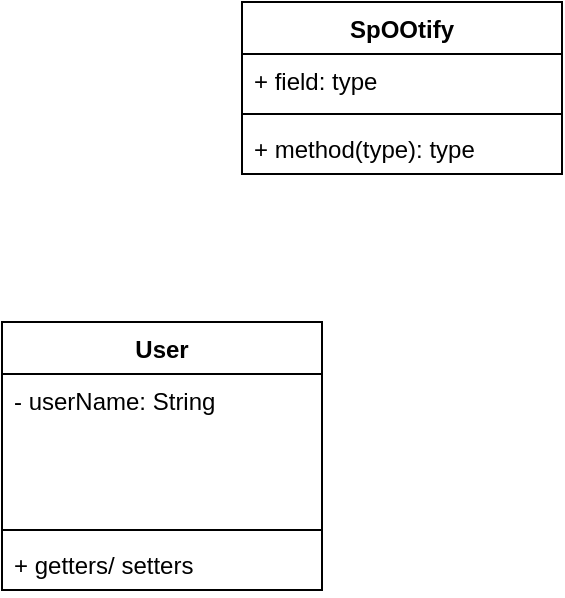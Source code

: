 <mxfile version="17.4.6" type="github"><diagram id="-nPa2TXWbpUti-kj0SZv" name="Page-1"><mxGraphModel dx="700" dy="752" grid="1" gridSize="10" guides="1" tooltips="1" connect="1" arrows="1" fold="1" page="1" pageScale="1" pageWidth="827" pageHeight="1169" math="0" shadow="0"><root><mxCell id="0"/><mxCell id="1" parent="0"/><mxCell id="o57br8bYucGBpuMk25vo-5" value="SpOOtify" style="swimlane;fontStyle=1;align=center;verticalAlign=top;childLayout=stackLayout;horizontal=1;startSize=26;horizontalStack=0;resizeParent=1;resizeParentMax=0;resizeLast=0;collapsible=1;marginBottom=0;" vertex="1" parent="1"><mxGeometry x="300" y="210" width="160" height="86" as="geometry"/></mxCell><mxCell id="o57br8bYucGBpuMk25vo-6" value="+ field: type" style="text;strokeColor=none;fillColor=none;align=left;verticalAlign=top;spacingLeft=4;spacingRight=4;overflow=hidden;rotatable=0;points=[[0,0.5],[1,0.5]];portConstraint=eastwest;" vertex="1" parent="o57br8bYucGBpuMk25vo-5"><mxGeometry y="26" width="160" height="26" as="geometry"/></mxCell><mxCell id="o57br8bYucGBpuMk25vo-7" value="" style="line;strokeWidth=1;fillColor=none;align=left;verticalAlign=middle;spacingTop=-1;spacingLeft=3;spacingRight=3;rotatable=0;labelPosition=right;points=[];portConstraint=eastwest;" vertex="1" parent="o57br8bYucGBpuMk25vo-5"><mxGeometry y="52" width="160" height="8" as="geometry"/></mxCell><mxCell id="o57br8bYucGBpuMk25vo-8" value="+ method(type): type" style="text;strokeColor=none;fillColor=none;align=left;verticalAlign=top;spacingLeft=4;spacingRight=4;overflow=hidden;rotatable=0;points=[[0,0.5],[1,0.5]];portConstraint=eastwest;" vertex="1" parent="o57br8bYucGBpuMk25vo-5"><mxGeometry y="60" width="160" height="26" as="geometry"/></mxCell><mxCell id="o57br8bYucGBpuMk25vo-9" value="User" style="swimlane;fontStyle=1;align=center;verticalAlign=top;childLayout=stackLayout;horizontal=1;startSize=26;horizontalStack=0;resizeParent=1;resizeParentMax=0;resizeLast=0;collapsible=1;marginBottom=0;" vertex="1" parent="1"><mxGeometry x="180" y="370" width="160" height="134" as="geometry"/></mxCell><mxCell id="o57br8bYucGBpuMk25vo-10" value="- userName: String&#10;" style="text;strokeColor=none;fillColor=none;align=left;verticalAlign=top;spacingLeft=4;spacingRight=4;overflow=hidden;rotatable=0;points=[[0,0.5],[1,0.5]];portConstraint=eastwest;" vertex="1" parent="o57br8bYucGBpuMk25vo-9"><mxGeometry y="26" width="160" height="74" as="geometry"/></mxCell><mxCell id="o57br8bYucGBpuMk25vo-11" value="" style="line;strokeWidth=1;fillColor=none;align=left;verticalAlign=middle;spacingTop=-1;spacingLeft=3;spacingRight=3;rotatable=0;labelPosition=right;points=[];portConstraint=eastwest;" vertex="1" parent="o57br8bYucGBpuMk25vo-9"><mxGeometry y="100" width="160" height="8" as="geometry"/></mxCell><mxCell id="o57br8bYucGBpuMk25vo-12" value="+ getters/ setters" style="text;strokeColor=none;fillColor=none;align=left;verticalAlign=top;spacingLeft=4;spacingRight=4;overflow=hidden;rotatable=0;points=[[0,0.5],[1,0.5]];portConstraint=eastwest;" vertex="1" parent="o57br8bYucGBpuMk25vo-9"><mxGeometry y="108" width="160" height="26" as="geometry"/></mxCell></root></mxGraphModel></diagram></mxfile>